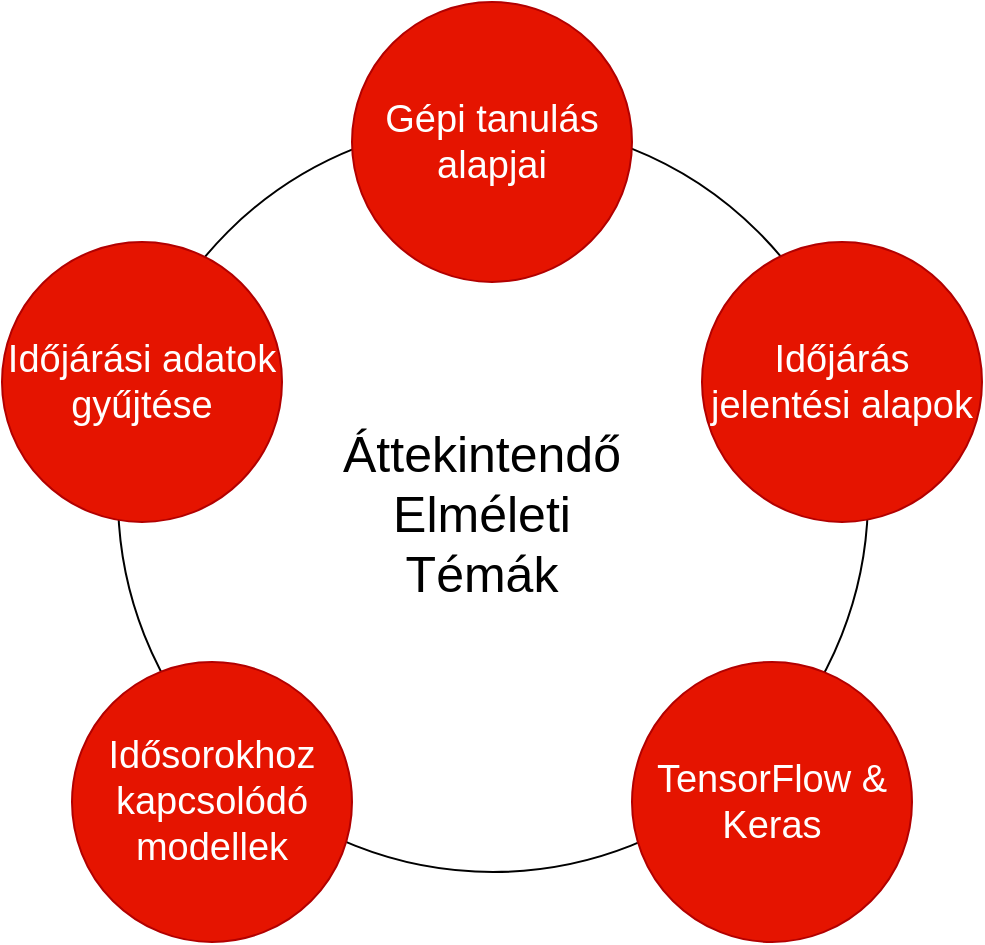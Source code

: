 <mxfile version="22.0.4" type="github">
  <diagram name="Page-1" id="yo8AOzoBUr_xJ8aW7QCD">
    <mxGraphModel dx="1372" dy="950" grid="1" gridSize="10" guides="1" tooltips="1" connect="1" arrows="1" fold="1" page="1" pageScale="1" pageWidth="850" pageHeight="1100" math="0" shadow="0">
      <root>
        <mxCell id="0" />
        <mxCell id="1" parent="0" />
        <mxCell id="bZfSAwMK4_I0s8wjxibU-4" value="" style="ellipse;whiteSpace=wrap;html=1;aspect=fixed;" vertex="1" parent="1">
          <mxGeometry x="238" y="130" width="375" height="375" as="geometry" />
        </mxCell>
        <mxCell id="bZfSAwMK4_I0s8wjxibU-2" value="&lt;font style=&quot;font-size: 19px;&quot;&gt;Gépi tanulás alapjai&lt;/font&gt;" style="ellipse;whiteSpace=wrap;html=1;aspect=fixed;fillColor=#e51400;fontColor=#ffffff;strokeColor=#B20000;" vertex="1" parent="1">
          <mxGeometry x="355" y="70" width="140" height="140" as="geometry" />
        </mxCell>
        <mxCell id="bZfSAwMK4_I0s8wjxibU-3" value="&lt;font style=&quot;font-size: 25px;&quot;&gt;Áttekintendő Elméleti Témák&lt;/font&gt;" style="text;html=1;strokeColor=none;fillColor=none;align=center;verticalAlign=middle;whiteSpace=wrap;rounded=0;" vertex="1" parent="1">
          <mxGeometry x="390" y="310" width="60" height="30" as="geometry" />
        </mxCell>
        <mxCell id="bZfSAwMK4_I0s8wjxibU-5" value="&lt;font style=&quot;font-size: 19px;&quot;&gt;Időjárás jelentési alapok&lt;/font&gt;" style="ellipse;whiteSpace=wrap;html=1;aspect=fixed;fillColor=#e51400;fontColor=#ffffff;strokeColor=#B20000;" vertex="1" parent="1">
          <mxGeometry x="530" y="190" width="140" height="140" as="geometry" />
        </mxCell>
        <mxCell id="bZfSAwMK4_I0s8wjxibU-6" value="&lt;font style=&quot;font-size: 19px;&quot;&gt;TensorFlow &amp;amp; Keras&lt;/font&gt;" style="ellipse;whiteSpace=wrap;html=1;aspect=fixed;fillColor=#e51400;fontColor=#ffffff;strokeColor=#B20000;" vertex="1" parent="1">
          <mxGeometry x="495" y="400" width="140" height="140" as="geometry" />
        </mxCell>
        <mxCell id="bZfSAwMK4_I0s8wjxibU-7" value="&lt;font style=&quot;font-size: 19px;&quot;&gt;Idősorokhoz kapcsolódó modellek&lt;/font&gt;" style="ellipse;whiteSpace=wrap;html=1;aspect=fixed;fillColor=#e51400;fontColor=#ffffff;strokeColor=#B20000;" vertex="1" parent="1">
          <mxGeometry x="215" y="400" width="140" height="140" as="geometry" />
        </mxCell>
        <mxCell id="bZfSAwMK4_I0s8wjxibU-8" value="&lt;font style=&quot;font-size: 19px;&quot;&gt;Időjárási adatok gyűjtése&lt;/font&gt;" style="ellipse;whiteSpace=wrap;html=1;aspect=fixed;fillColor=#e51400;fontColor=#ffffff;strokeColor=#B20000;" vertex="1" parent="1">
          <mxGeometry x="180" y="190" width="140" height="140" as="geometry" />
        </mxCell>
      </root>
    </mxGraphModel>
  </diagram>
</mxfile>
